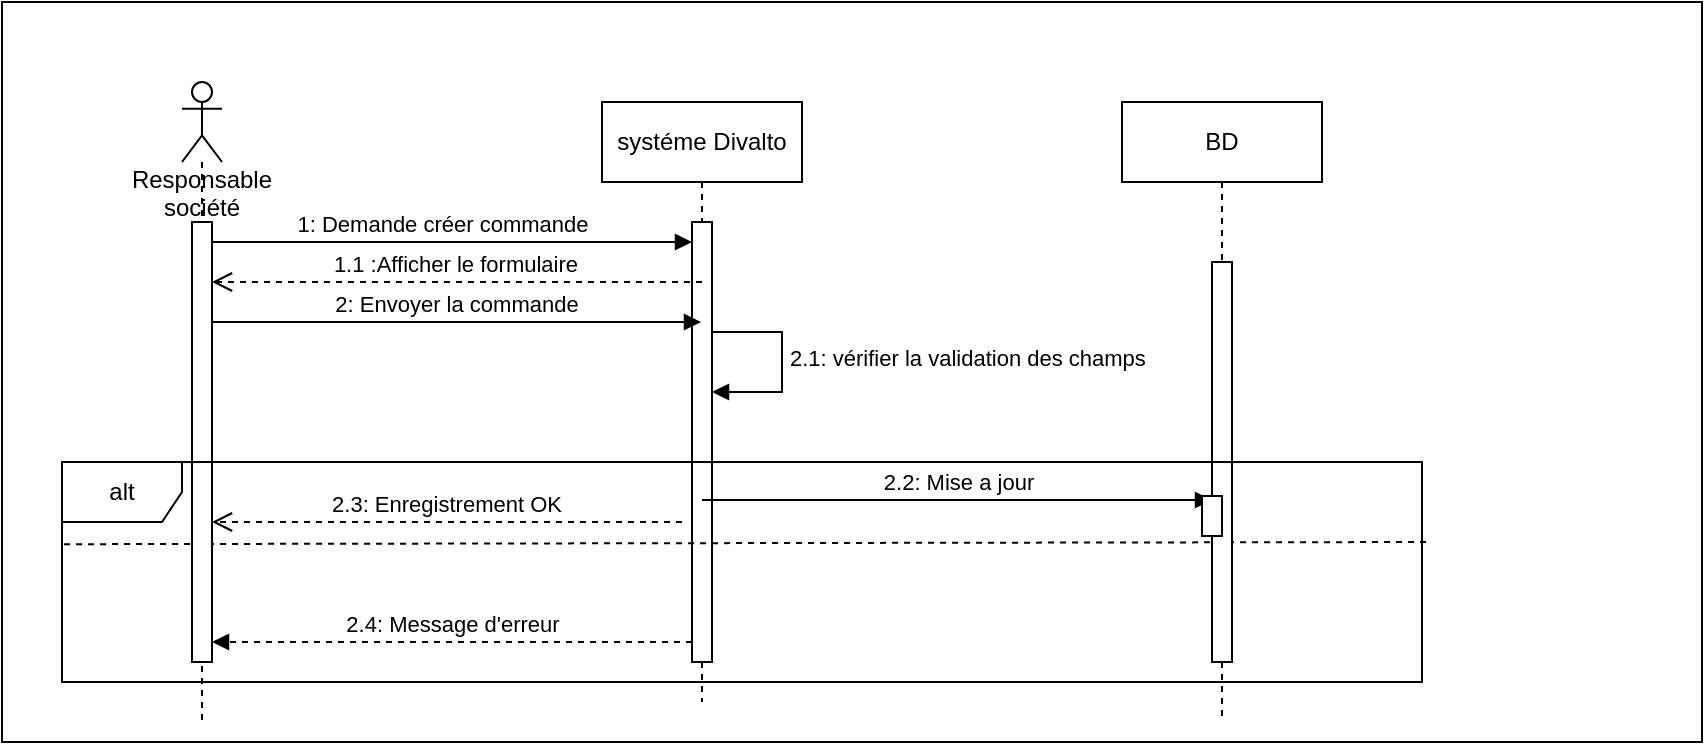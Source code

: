 <mxfile version="21.6.6" type="github">
  <diagram name="Page-1" id="8PcUrC6HxVv2kPRoS_0H">
    <mxGraphModel dx="880" dy="446" grid="1" gridSize="10" guides="1" tooltips="1" connect="1" arrows="1" fold="1" page="1" pageScale="1" pageWidth="827" pageHeight="1169" math="0" shadow="0">
      <root>
        <mxCell id="0" />
        <mxCell id="1" parent="0" />
        <mxCell id="LFjad_JpcDbJB3IjRB9U-1" value="" style="rounded=0;whiteSpace=wrap;html=1;" vertex="1" parent="1">
          <mxGeometry width="850" height="370" as="geometry" />
        </mxCell>
        <mxCell id="LFjad_JpcDbJB3IjRB9U-2" value="systéme Divalto" style="shape=umlLifeline;perimeter=lifelinePerimeter;whiteSpace=wrap;html=1;container=0;dropTarget=0;collapsible=0;recursiveResize=0;outlineConnect=0;portConstraint=eastwest;newEdgeStyle={&quot;edgeStyle&quot;:&quot;elbowEdgeStyle&quot;,&quot;elbow&quot;:&quot;vertical&quot;,&quot;curved&quot;:0,&quot;rounded&quot;:0};" vertex="1" parent="1">
          <mxGeometry x="300" y="50" width="100" height="300" as="geometry" />
        </mxCell>
        <mxCell id="LFjad_JpcDbJB3IjRB9U-3" value="2.1: vérifier la validation des champs" style="html=1;align=left;spacingLeft=2;endArrow=block;rounded=0;edgeStyle=orthogonalEdgeStyle;curved=0;rounded=0;" edge="1" parent="LFjad_JpcDbJB3IjRB9U-2">
          <mxGeometry relative="1" as="geometry">
            <mxPoint x="50" y="115" as="sourcePoint" />
            <Array as="points">
              <mxPoint x="90" y="115" />
              <mxPoint x="90" y="145" />
            </Array>
            <mxPoint x="55" y="145" as="targetPoint" />
          </mxGeometry>
        </mxCell>
        <mxCell id="LFjad_JpcDbJB3IjRB9U-4" value="" style="html=1;points=[];perimeter=orthogonalPerimeter;outlineConnect=0;targetShapes=umlLifeline;portConstraint=eastwest;newEdgeStyle={&quot;edgeStyle&quot;:&quot;elbowEdgeStyle&quot;,&quot;elbow&quot;:&quot;vertical&quot;,&quot;curved&quot;:0,&quot;rounded&quot;:0};" vertex="1" parent="LFjad_JpcDbJB3IjRB9U-2">
          <mxGeometry x="45" y="60" width="10" height="220" as="geometry" />
        </mxCell>
        <mxCell id="LFjad_JpcDbJB3IjRB9U-5" value="1: Demande créer commande" style="html=1;verticalAlign=bottom;endArrow=block;edgeStyle=elbowEdgeStyle;elbow=vertical;curved=0;rounded=0;" edge="1" parent="1" target="LFjad_JpcDbJB3IjRB9U-4">
          <mxGeometry relative="1" as="geometry">
            <mxPoint x="95" y="120" as="sourcePoint" />
            <Array as="points">
              <mxPoint x="180" y="120" />
            </Array>
            <mxPoint as="offset" />
          </mxGeometry>
        </mxCell>
        <mxCell id="LFjad_JpcDbJB3IjRB9U-6" value="" style="html=1;verticalAlign=bottom;endArrow=none;dashed=1;endSize=8;elbow=vertical;rounded=0;entryX=0;entryY=0.455;entryDx=0;entryDy=0;entryPerimeter=0;exitX=1.003;exitY=0.445;exitDx=0;exitDy=0;exitPerimeter=0;endFill=0;" edge="1" parent="1">
          <mxGeometry relative="1" as="geometry">
            <mxPoint x="30" y="271.1" as="targetPoint" />
            <mxPoint x="712.04" y="270.0" as="sourcePoint" />
          </mxGeometry>
        </mxCell>
        <mxCell id="LFjad_JpcDbJB3IjRB9U-7" value="2: Envoyer la commande" style="html=1;verticalAlign=bottom;endArrow=block;edgeStyle=elbowEdgeStyle;elbow=vertical;curved=0;rounded=0;" edge="1" parent="1" source="LFjad_JpcDbJB3IjRB9U-9" target="LFjad_JpcDbJB3IjRB9U-2">
          <mxGeometry x="-0.001" relative="1" as="geometry">
            <mxPoint x="175" y="160" as="sourcePoint" />
            <Array as="points">
              <mxPoint x="190" y="160" />
            </Array>
            <mxPoint x="100" y="160" as="targetPoint" />
            <mxPoint as="offset" />
          </mxGeometry>
        </mxCell>
        <mxCell id="LFjad_JpcDbJB3IjRB9U-8" value="&lt;br&gt;&lt;br&gt;&lt;br&gt;&lt;br&gt;&lt;br&gt;Responsable société" style="shape=umlLifeline;perimeter=lifelinePerimeter;whiteSpace=wrap;html=1;container=1;dropTarget=0;collapsible=0;recursiveResize=0;outlineConnect=0;portConstraint=eastwest;newEdgeStyle={&quot;edgeStyle&quot;:&quot;elbowEdgeStyle&quot;,&quot;elbow&quot;:&quot;vertical&quot;,&quot;curved&quot;:0,&quot;rounded&quot;:0};participant=umlActor;align=center;" vertex="1" parent="1">
          <mxGeometry x="90" y="40" width="20" height="320" as="geometry" />
        </mxCell>
        <mxCell id="LFjad_JpcDbJB3IjRB9U-9" value="" style="html=1;points=[];perimeter=orthogonalPerimeter;outlineConnect=0;targetShapes=umlLifeline;portConstraint=eastwest;newEdgeStyle={&quot;edgeStyle&quot;:&quot;elbowEdgeStyle&quot;,&quot;elbow&quot;:&quot;vertical&quot;,&quot;curved&quot;:0,&quot;rounded&quot;:0};" vertex="1" parent="LFjad_JpcDbJB3IjRB9U-8">
          <mxGeometry x="5" y="70" width="10" height="220" as="geometry" />
        </mxCell>
        <mxCell id="LFjad_JpcDbJB3IjRB9U-10" value="BD" style="shape=umlLifeline;perimeter=lifelinePerimeter;whiteSpace=wrap;html=1;container=0;dropTarget=0;collapsible=0;recursiveResize=0;outlineConnect=0;portConstraint=eastwest;newEdgeStyle={&quot;edgeStyle&quot;:&quot;elbowEdgeStyle&quot;,&quot;elbow&quot;:&quot;vertical&quot;,&quot;curved&quot;:0,&quot;rounded&quot;:0};" vertex="1" parent="1">
          <mxGeometry x="560" y="50" width="100" height="310" as="geometry" />
        </mxCell>
        <mxCell id="LFjad_JpcDbJB3IjRB9U-11" value="" style="html=1;points=[];perimeter=orthogonalPerimeter;outlineConnect=0;targetShapes=umlLifeline;portConstraint=eastwest;newEdgeStyle={&quot;edgeStyle&quot;:&quot;elbowEdgeStyle&quot;,&quot;elbow&quot;:&quot;vertical&quot;,&quot;curved&quot;:0,&quot;rounded&quot;:0};" vertex="1" parent="LFjad_JpcDbJB3IjRB9U-10">
          <mxGeometry x="45" y="80" width="10" height="200" as="geometry" />
        </mxCell>
        <mxCell id="LFjad_JpcDbJB3IjRB9U-12" value="1.1 :Afficher le formulaire&amp;nbsp;" style="html=1;verticalAlign=bottom;endArrow=open;dashed=1;endSize=8;edgeStyle=elbowEdgeStyle;elbow=vertical;curved=0;rounded=0;" edge="1" parent="1" target="LFjad_JpcDbJB3IjRB9U-9">
          <mxGeometry relative="1" as="geometry">
            <mxPoint x="350" y="139.997" as="sourcePoint" />
            <mxPoint x="110" y="139.997" as="targetPoint" />
          </mxGeometry>
        </mxCell>
        <mxCell id="LFjad_JpcDbJB3IjRB9U-13" value="alt" style="shape=umlFrame;whiteSpace=wrap;html=1;pointerEvents=0;" vertex="1" parent="1">
          <mxGeometry x="30" y="230" width="680" height="110" as="geometry" />
        </mxCell>
        <mxCell id="LFjad_JpcDbJB3IjRB9U-14" value="2.3: Enregistrement OK" style="html=1;verticalAlign=bottom;endArrow=open;dashed=1;endSize=8;edgeStyle=elbowEdgeStyle;elbow=vertical;curved=0;rounded=0;" edge="1" parent="1" target="LFjad_JpcDbJB3IjRB9U-9">
          <mxGeometry x="0.004" relative="1" as="geometry">
            <mxPoint x="340" y="260" as="sourcePoint" />
            <mxPoint x="260" y="260" as="targetPoint" />
            <mxPoint as="offset" />
          </mxGeometry>
        </mxCell>
        <mxCell id="LFjad_JpcDbJB3IjRB9U-15" value="2.2: Mise a jour" style="html=1;verticalAlign=bottom;endArrow=block;edgeStyle=elbowEdgeStyle;elbow=horizontal;curved=0;rounded=0;" edge="1" parent="1">
          <mxGeometry width="80" relative="1" as="geometry">
            <mxPoint x="350" y="249" as="sourcePoint" />
            <mxPoint x="605" y="249" as="targetPoint" />
          </mxGeometry>
        </mxCell>
        <mxCell id="LFjad_JpcDbJB3IjRB9U-16" value="2.4: Message d&#39;erreur" style="html=1;verticalAlign=bottom;endArrow=block;edgeStyle=elbowEdgeStyle;elbow=vertical;curved=0;rounded=0;dashed=1;" edge="1" parent="1" source="LFjad_JpcDbJB3IjRB9U-4">
          <mxGeometry width="80" relative="1" as="geometry">
            <mxPoint x="340" y="320" as="sourcePoint" />
            <mxPoint x="105" y="320" as="targetPoint" />
          </mxGeometry>
        </mxCell>
        <mxCell id="LFjad_JpcDbJB3IjRB9U-17" value="" style="html=1;points=[];perimeter=orthogonalPerimeter;outlineConnect=0;targetShapes=umlLifeline;portConstraint=eastwest;newEdgeStyle={&quot;edgeStyle&quot;:&quot;elbowEdgeStyle&quot;,&quot;elbow&quot;:&quot;vertical&quot;,&quot;curved&quot;:0,&quot;rounded&quot;:0};" vertex="1" parent="1">
          <mxGeometry x="600" y="247" width="10" height="20" as="geometry" />
        </mxCell>
      </root>
    </mxGraphModel>
  </diagram>
</mxfile>
